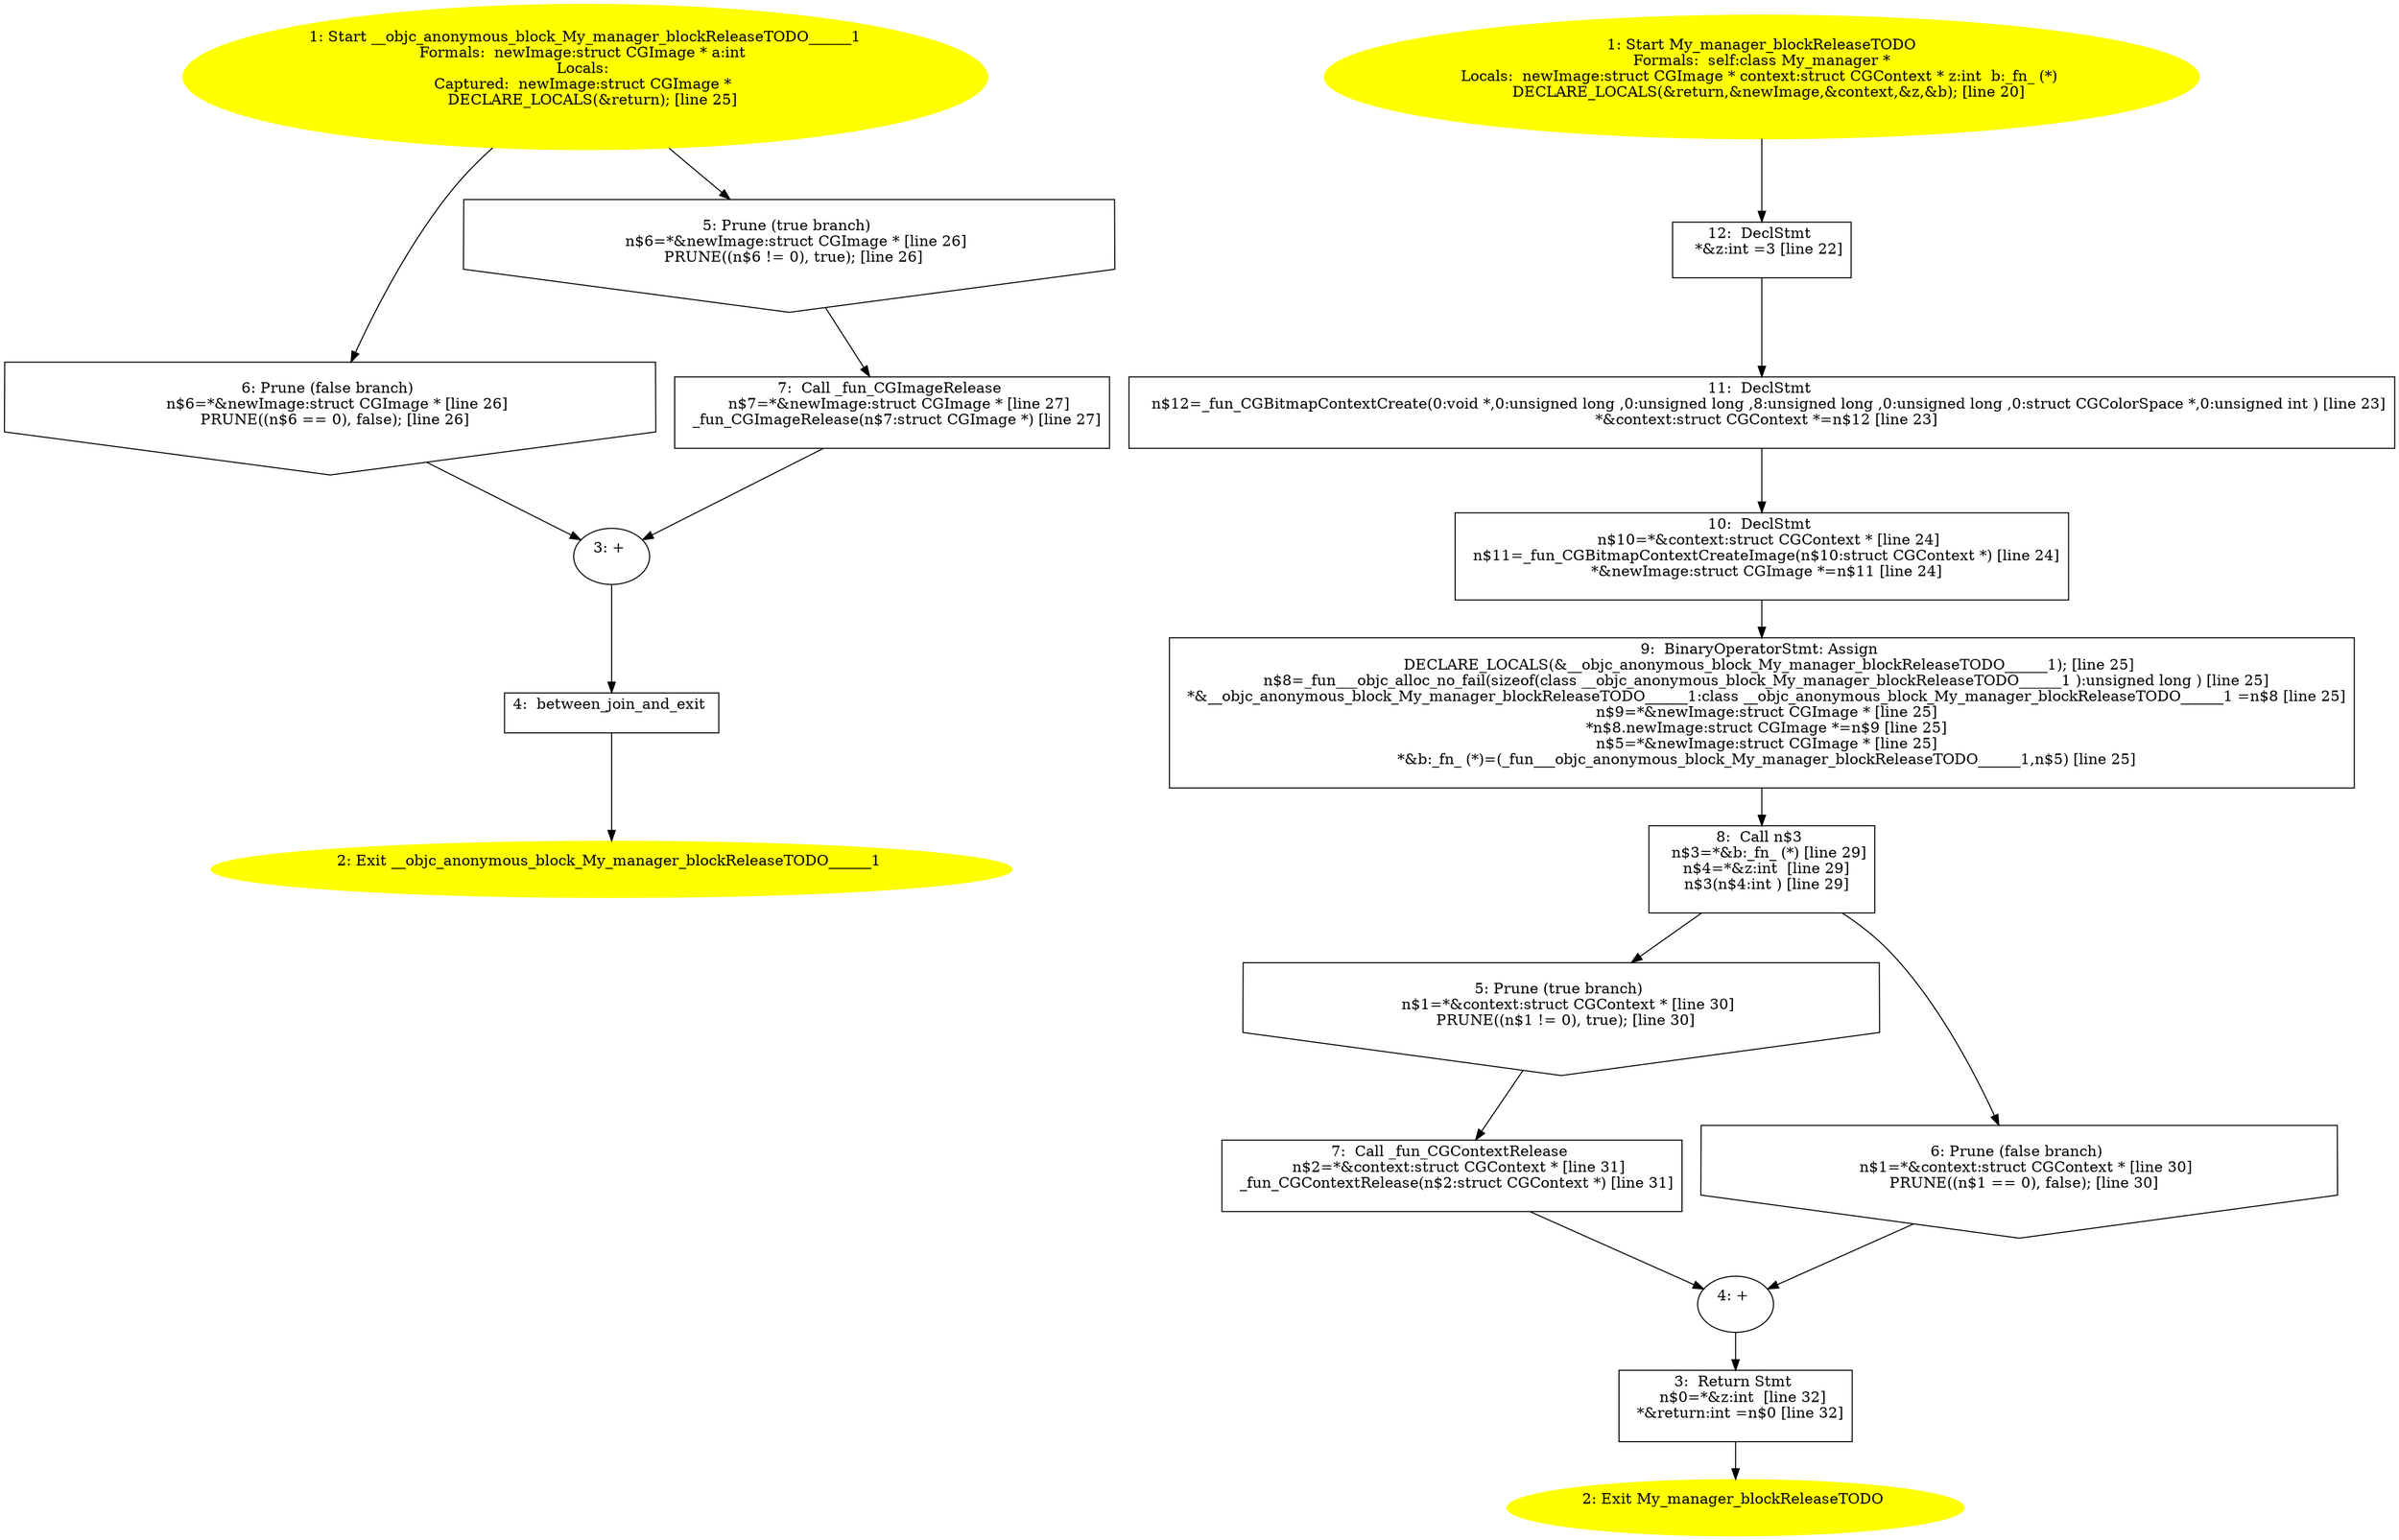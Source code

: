 /* @generated */
digraph iCFG {
"__objc_anonymous_block_My_manager_blockReleaseTODO______1.727fb709fde4c2da5c24b6a887eca95a_7" [label="7:  Call _fun_CGImageRelease \n   n$7=*&newImage:struct CGImage * [line 27]\n  _fun_CGImageRelease(n$7:struct CGImage *) [line 27]\n " shape="box"]
	

	 "__objc_anonymous_block_My_manager_blockReleaseTODO______1.727fb709fde4c2da5c24b6a887eca95a_7" -> "__objc_anonymous_block_My_manager_blockReleaseTODO______1.727fb709fde4c2da5c24b6a887eca95a_3" ;
"__objc_anonymous_block_My_manager_blockReleaseTODO______1.727fb709fde4c2da5c24b6a887eca95a_6" [label="6: Prune (false branch) \n   n$6=*&newImage:struct CGImage * [line 26]\n  PRUNE((n$6 == 0), false); [line 26]\n " shape="invhouse"]
	

	 "__objc_anonymous_block_My_manager_blockReleaseTODO______1.727fb709fde4c2da5c24b6a887eca95a_6" -> "__objc_anonymous_block_My_manager_blockReleaseTODO______1.727fb709fde4c2da5c24b6a887eca95a_3" ;
"__objc_anonymous_block_My_manager_blockReleaseTODO______1.727fb709fde4c2da5c24b6a887eca95a_5" [label="5: Prune (true branch) \n   n$6=*&newImage:struct CGImage * [line 26]\n  PRUNE((n$6 != 0), true); [line 26]\n " shape="invhouse"]
	

	 "__objc_anonymous_block_My_manager_blockReleaseTODO______1.727fb709fde4c2da5c24b6a887eca95a_5" -> "__objc_anonymous_block_My_manager_blockReleaseTODO______1.727fb709fde4c2da5c24b6a887eca95a_7" ;
"__objc_anonymous_block_My_manager_blockReleaseTODO______1.727fb709fde4c2da5c24b6a887eca95a_4" [label="4:  between_join_and_exit \n  " shape="box"]
	

	 "__objc_anonymous_block_My_manager_blockReleaseTODO______1.727fb709fde4c2da5c24b6a887eca95a_4" -> "__objc_anonymous_block_My_manager_blockReleaseTODO______1.727fb709fde4c2da5c24b6a887eca95a_2" ;
"__objc_anonymous_block_My_manager_blockReleaseTODO______1.727fb709fde4c2da5c24b6a887eca95a_3" [label="3: + \n  " ]
	

	 "__objc_anonymous_block_My_manager_blockReleaseTODO______1.727fb709fde4c2da5c24b6a887eca95a_3" -> "__objc_anonymous_block_My_manager_blockReleaseTODO______1.727fb709fde4c2da5c24b6a887eca95a_4" ;
"__objc_anonymous_block_My_manager_blockReleaseTODO______1.727fb709fde4c2da5c24b6a887eca95a_2" [label="2: Exit __objc_anonymous_block_My_manager_blockReleaseTODO______1 \n  " color=yellow style=filled]
	

"__objc_anonymous_block_My_manager_blockReleaseTODO______1.727fb709fde4c2da5c24b6a887eca95a_1" [label="1: Start __objc_anonymous_block_My_manager_blockReleaseTODO______1\nFormals:  newImage:struct CGImage * a:int \nLocals: \nCaptured:  newImage:struct CGImage * \n   DECLARE_LOCALS(&return); [line 25]\n " color=yellow style=filled]
	

	 "__objc_anonymous_block_My_manager_blockReleaseTODO______1.727fb709fde4c2da5c24b6a887eca95a_1" -> "__objc_anonymous_block_My_manager_blockReleaseTODO______1.727fb709fde4c2da5c24b6a887eca95a_5" ;
	 "__objc_anonymous_block_My_manager_blockReleaseTODO______1.727fb709fde4c2da5c24b6a887eca95a_1" -> "__objc_anonymous_block_My_manager_blockReleaseTODO______1.727fb709fde4c2da5c24b6a887eca95a_6" ;
"My_manager_blockReleaseTODOinstance.25cc26e33153817800aea82970c4a4c4_12" [label="12:  DeclStmt \n   *&z:int =3 [line 22]\n " shape="box"]
	

	 "My_manager_blockReleaseTODOinstance.25cc26e33153817800aea82970c4a4c4_12" -> "My_manager_blockReleaseTODOinstance.25cc26e33153817800aea82970c4a4c4_11" ;
"My_manager_blockReleaseTODOinstance.25cc26e33153817800aea82970c4a4c4_11" [label="11:  DeclStmt \n   n$12=_fun_CGBitmapContextCreate(0:void *,0:unsigned long ,0:unsigned long ,8:unsigned long ,0:unsigned long ,0:struct CGColorSpace *,0:unsigned int ) [line 23]\n  *&context:struct CGContext *=n$12 [line 23]\n " shape="box"]
	

	 "My_manager_blockReleaseTODOinstance.25cc26e33153817800aea82970c4a4c4_11" -> "My_manager_blockReleaseTODOinstance.25cc26e33153817800aea82970c4a4c4_10" ;
"My_manager_blockReleaseTODOinstance.25cc26e33153817800aea82970c4a4c4_10" [label="10:  DeclStmt \n   n$10=*&context:struct CGContext * [line 24]\n  n$11=_fun_CGBitmapContextCreateImage(n$10:struct CGContext *) [line 24]\n  *&newImage:struct CGImage *=n$11 [line 24]\n " shape="box"]
	

	 "My_manager_blockReleaseTODOinstance.25cc26e33153817800aea82970c4a4c4_10" -> "My_manager_blockReleaseTODOinstance.25cc26e33153817800aea82970c4a4c4_9" ;
"My_manager_blockReleaseTODOinstance.25cc26e33153817800aea82970c4a4c4_9" [label="9:  BinaryOperatorStmt: Assign \n   DECLARE_LOCALS(&__objc_anonymous_block_My_manager_blockReleaseTODO______1); [line 25]\n  n$8=_fun___objc_alloc_no_fail(sizeof(class __objc_anonymous_block_My_manager_blockReleaseTODO______1 ):unsigned long ) [line 25]\n  *&__objc_anonymous_block_My_manager_blockReleaseTODO______1:class __objc_anonymous_block_My_manager_blockReleaseTODO______1 =n$8 [line 25]\n  n$9=*&newImage:struct CGImage * [line 25]\n  *n$8.newImage:struct CGImage *=n$9 [line 25]\n  n$5=*&newImage:struct CGImage * [line 25]\n  *&b:_fn_ (*)=(_fun___objc_anonymous_block_My_manager_blockReleaseTODO______1,n$5) [line 25]\n " shape="box"]
	

	 "My_manager_blockReleaseTODOinstance.25cc26e33153817800aea82970c4a4c4_9" -> "My_manager_blockReleaseTODOinstance.25cc26e33153817800aea82970c4a4c4_8" ;
"My_manager_blockReleaseTODOinstance.25cc26e33153817800aea82970c4a4c4_8" [label="8:  Call n$3 \n   n$3=*&b:_fn_ (*) [line 29]\n  n$4=*&z:int  [line 29]\n  n$3(n$4:int ) [line 29]\n " shape="box"]
	

	 "My_manager_blockReleaseTODOinstance.25cc26e33153817800aea82970c4a4c4_8" -> "My_manager_blockReleaseTODOinstance.25cc26e33153817800aea82970c4a4c4_5" ;
	 "My_manager_blockReleaseTODOinstance.25cc26e33153817800aea82970c4a4c4_8" -> "My_manager_blockReleaseTODOinstance.25cc26e33153817800aea82970c4a4c4_6" ;
"My_manager_blockReleaseTODOinstance.25cc26e33153817800aea82970c4a4c4_7" [label="7:  Call _fun_CGContextRelease \n   n$2=*&context:struct CGContext * [line 31]\n  _fun_CGContextRelease(n$2:struct CGContext *) [line 31]\n " shape="box"]
	

	 "My_manager_blockReleaseTODOinstance.25cc26e33153817800aea82970c4a4c4_7" -> "My_manager_blockReleaseTODOinstance.25cc26e33153817800aea82970c4a4c4_4" ;
"My_manager_blockReleaseTODOinstance.25cc26e33153817800aea82970c4a4c4_6" [label="6: Prune (false branch) \n   n$1=*&context:struct CGContext * [line 30]\n  PRUNE((n$1 == 0), false); [line 30]\n " shape="invhouse"]
	

	 "My_manager_blockReleaseTODOinstance.25cc26e33153817800aea82970c4a4c4_6" -> "My_manager_blockReleaseTODOinstance.25cc26e33153817800aea82970c4a4c4_4" ;
"My_manager_blockReleaseTODOinstance.25cc26e33153817800aea82970c4a4c4_5" [label="5: Prune (true branch) \n   n$1=*&context:struct CGContext * [line 30]\n  PRUNE((n$1 != 0), true); [line 30]\n " shape="invhouse"]
	

	 "My_manager_blockReleaseTODOinstance.25cc26e33153817800aea82970c4a4c4_5" -> "My_manager_blockReleaseTODOinstance.25cc26e33153817800aea82970c4a4c4_7" ;
"My_manager_blockReleaseTODOinstance.25cc26e33153817800aea82970c4a4c4_4" [label="4: + \n  " ]
	

	 "My_manager_blockReleaseTODOinstance.25cc26e33153817800aea82970c4a4c4_4" -> "My_manager_blockReleaseTODOinstance.25cc26e33153817800aea82970c4a4c4_3" ;
"My_manager_blockReleaseTODOinstance.25cc26e33153817800aea82970c4a4c4_3" [label="3:  Return Stmt \n   n$0=*&z:int  [line 32]\n  *&return:int =n$0 [line 32]\n " shape="box"]
	

	 "My_manager_blockReleaseTODOinstance.25cc26e33153817800aea82970c4a4c4_3" -> "My_manager_blockReleaseTODOinstance.25cc26e33153817800aea82970c4a4c4_2" ;
"My_manager_blockReleaseTODOinstance.25cc26e33153817800aea82970c4a4c4_2" [label="2: Exit My_manager_blockReleaseTODO \n  " color=yellow style=filled]
	

"My_manager_blockReleaseTODOinstance.25cc26e33153817800aea82970c4a4c4_1" [label="1: Start My_manager_blockReleaseTODO\nFormals:  self:class My_manager *\nLocals:  newImage:struct CGImage * context:struct CGContext * z:int  b:_fn_ (*) \n   DECLARE_LOCALS(&return,&newImage,&context,&z,&b); [line 20]\n " color=yellow style=filled]
	

	 "My_manager_blockReleaseTODOinstance.25cc26e33153817800aea82970c4a4c4_1" -> "My_manager_blockReleaseTODOinstance.25cc26e33153817800aea82970c4a4c4_12" ;
}

